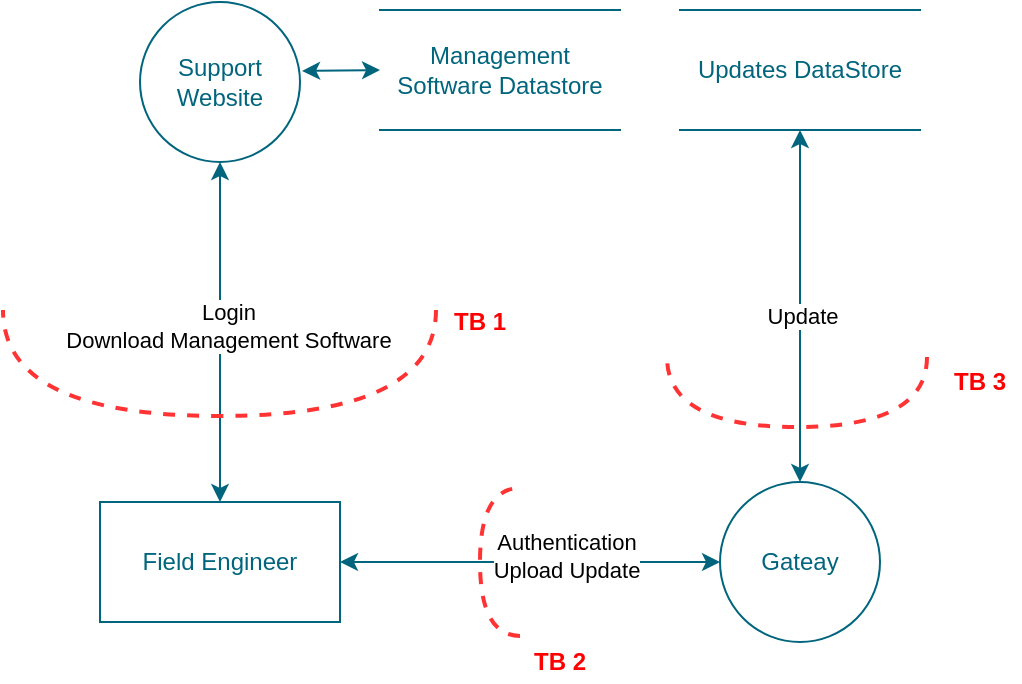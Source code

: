 <mxfile version="20.4.2" type="github">
  <diagram id="aPPEzUzkIl8WrXcZ_T5t" name="Page-1">
    <mxGraphModel dx="1186" dy="768" grid="1" gridSize="10" guides="1" tooltips="1" connect="1" arrows="1" fold="1" page="1" pageScale="1" pageWidth="1169" pageHeight="827" math="0" shadow="0">
      <root>
        <mxCell id="0" />
        <mxCell id="1" parent="0" />
        <mxCell id="9L6gd60OxQV_9YftvQsY-1" value="Updates DataStore" style="shape=partialRectangle;whiteSpace=wrap;html=1;left=0;right=0;fillColor=none;strokeColor=#00657D;fontColor=#00657D;" vertex="1" parent="1">
          <mxGeometry x="340" y="4" width="120" height="60" as="geometry" />
        </mxCell>
        <mxCell id="9L6gd60OxQV_9YftvQsY-6" value="Field Engineer" style="rounded=0;whiteSpace=wrap;html=1;strokeColor=#00657D;fontColor=#00657D;" vertex="1" parent="1">
          <mxGeometry x="50" y="250" width="120" height="60" as="geometry" />
        </mxCell>
        <mxCell id="9L6gd60OxQV_9YftvQsY-12" value="Support Website" style="ellipse;whiteSpace=wrap;html=1;aspect=fixed;strokeColor=#00657D;fontColor=#00657D;" vertex="1" parent="1">
          <mxGeometry x="70" width="80" height="80" as="geometry" />
        </mxCell>
        <mxCell id="9L6gd60OxQV_9YftvQsY-14" value="" style="endArrow=classic;startArrow=classic;html=1;fontColor=#00657D;strokeColor=#00657D;rounded=0;exitX=0.5;exitY=0;exitDx=0;exitDy=0;entryX=0.5;entryY=1;entryDx=0;entryDy=0;" edge="1" parent="1" source="9L6gd60OxQV_9YftvQsY-6" target="9L6gd60OxQV_9YftvQsY-12">
          <mxGeometry width="50" height="50" relative="1" as="geometry">
            <mxPoint x="200" y="340" as="sourcePoint" />
            <mxPoint x="280" y="260" as="targetPoint" />
          </mxGeometry>
        </mxCell>
        <mxCell id="9L6gd60OxQV_9YftvQsY-48" value="Login&lt;br&gt;Download Management Software" style="edgeLabel;html=1;align=center;verticalAlign=middle;resizable=0;points=[];" vertex="1" connectable="0" parent="9L6gd60OxQV_9YftvQsY-14">
          <mxGeometry x="0.033" y="-4" relative="1" as="geometry">
            <mxPoint as="offset" />
          </mxGeometry>
        </mxCell>
        <mxCell id="9L6gd60OxQV_9YftvQsY-23" value="Management Software Datastore" style="shape=partialRectangle;whiteSpace=wrap;html=1;left=0;right=0;fillColor=none;strokeColor=#00657D;fontColor=#00657D;" vertex="1" parent="1">
          <mxGeometry x="190" y="4" width="120" height="60" as="geometry" />
        </mxCell>
        <mxCell id="9L6gd60OxQV_9YftvQsY-25" value="" style="endArrow=classic;startArrow=classic;html=1;fontColor=#00657D;strokeColor=#00657D;rounded=0;exitX=1;exitY=0.5;exitDx=0;exitDy=0;entryX=0;entryY=0.5;entryDx=0;entryDy=0;" edge="1" parent="1" source="9L6gd60OxQV_9YftvQsY-6" target="9L6gd60OxQV_9YftvQsY-51">
          <mxGeometry width="50" height="50" relative="1" as="geometry">
            <mxPoint x="180" y="290" as="sourcePoint" />
            <mxPoint x="320" y="334" as="targetPoint" />
          </mxGeometry>
        </mxCell>
        <mxCell id="9L6gd60OxQV_9YftvQsY-52" value="Authentication&lt;br&gt;Upload Update" style="edgeLabel;html=1;align=center;verticalAlign=middle;resizable=0;points=[];" vertex="1" connectable="0" parent="9L6gd60OxQV_9YftvQsY-25">
          <mxGeometry x="0.182" y="3" relative="1" as="geometry">
            <mxPoint as="offset" />
          </mxGeometry>
        </mxCell>
        <mxCell id="9L6gd60OxQV_9YftvQsY-29" value="" style="endArrow=classic;startArrow=classic;html=1;fontColor=#00657D;strokeColor=#00657D;rounded=0;entryX=0.5;entryY=1;entryDx=0;entryDy=0;exitX=0.5;exitY=0;exitDx=0;exitDy=0;" edge="1" parent="1" source="9L6gd60OxQV_9YftvQsY-51" target="9L6gd60OxQV_9YftvQsY-1">
          <mxGeometry width="50" height="50" relative="1" as="geometry">
            <mxPoint x="430" y="330" as="sourcePoint" />
            <mxPoint x="430" y="250" as="targetPoint" />
          </mxGeometry>
        </mxCell>
        <mxCell id="9L6gd60OxQV_9YftvQsY-45" value="Update" style="edgeLabel;html=1;align=center;verticalAlign=middle;resizable=0;points=[];" vertex="1" connectable="0" parent="9L6gd60OxQV_9YftvQsY-29">
          <mxGeometry x="-0.05" y="-1" relative="1" as="geometry">
            <mxPoint as="offset" />
          </mxGeometry>
        </mxCell>
        <mxCell id="9L6gd60OxQV_9YftvQsY-31" value="" style="endArrow=classic;startArrow=classic;html=1;fontColor=#00657D;strokeColor=#00657D;rounded=0;entryX=0;entryY=0.5;entryDx=0;entryDy=0;exitX=1.013;exitY=0.431;exitDx=0;exitDy=0;exitPerimeter=0;" edge="1" parent="1" source="9L6gd60OxQV_9YftvQsY-12" target="9L6gd60OxQV_9YftvQsY-23">
          <mxGeometry width="50" height="50" relative="1" as="geometry">
            <mxPoint x="180" y="-20" as="sourcePoint" />
            <mxPoint x="290" y="30" as="targetPoint" />
          </mxGeometry>
        </mxCell>
        <mxCell id="9L6gd60OxQV_9YftvQsY-33" value="" style="shape=requiredInterface;html=1;verticalLabelPosition=bottom;dashed=1;strokeColor=#FF3333;strokeWidth=2;fillColor=none;fontColor=#FF3333;align=left;rotation=90;" vertex="1" parent="1">
          <mxGeometry x="83.25" y="72.25" width="53" height="216.5" as="geometry" />
        </mxCell>
        <mxCell id="9L6gd60OxQV_9YftvQsY-34" value="&lt;font color=&quot;#ff0000&quot;&gt;&lt;b&gt;TB 1&lt;/b&gt;&lt;/font&gt;" style="text;html=1;strokeColor=none;fillColor=none;align=center;verticalAlign=middle;whiteSpace=wrap;rounded=0;" vertex="1" parent="1">
          <mxGeometry x="220" y="150" width="40" height="20" as="geometry" />
        </mxCell>
        <mxCell id="9L6gd60OxQV_9YftvQsY-37" value="" style="shape=requiredInterface;html=1;verticalLabelPosition=bottom;dashed=1;strokeColor=#FF3333;strokeWidth=2;fillColor=none;fontColor=#FF3333;align=left;rotation=-180;" vertex="1" parent="1">
          <mxGeometry x="240" y="243.06" width="20" height="73.88" as="geometry" />
        </mxCell>
        <mxCell id="9L6gd60OxQV_9YftvQsY-38" value="&lt;font color=&quot;#ff0000&quot;&gt;&lt;b&gt;TB 2&lt;br&gt;&lt;/b&gt;&lt;/font&gt;" style="text;html=1;strokeColor=none;fillColor=none;align=center;verticalAlign=middle;whiteSpace=wrap;rounded=0;" vertex="1" parent="1">
          <mxGeometry x="260" y="320" width="40" height="20" as="geometry" />
        </mxCell>
        <mxCell id="9L6gd60OxQV_9YftvQsY-39" value="" style="shape=requiredInterface;html=1;verticalLabelPosition=bottom;dashed=1;strokeColor=#FF3333;strokeWidth=2;fillColor=none;fontColor=#FF3333;align=left;rotation=90;" vertex="1" parent="1">
          <mxGeometry x="381" y="130" width="35" height="130" as="geometry" />
        </mxCell>
        <mxCell id="9L6gd60OxQV_9YftvQsY-40" value="&lt;font color=&quot;#ff0000&quot;&gt;&lt;b&gt;TB 3&lt;br&gt;&lt;/b&gt;&lt;/font&gt;" style="text;html=1;strokeColor=none;fillColor=none;align=center;verticalAlign=middle;whiteSpace=wrap;rounded=0;" vertex="1" parent="1">
          <mxGeometry x="470" y="180" width="40" height="20" as="geometry" />
        </mxCell>
        <mxCell id="9L6gd60OxQV_9YftvQsY-51" value="Gateay&lt;br&gt;" style="ellipse;whiteSpace=wrap;html=1;aspect=fixed;strokeColor=#00657D;fontColor=#00657D;" vertex="1" parent="1">
          <mxGeometry x="360" y="240" width="80" height="80" as="geometry" />
        </mxCell>
      </root>
    </mxGraphModel>
  </diagram>
</mxfile>
